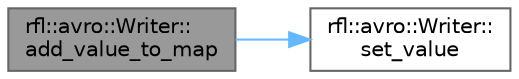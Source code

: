 digraph "rfl::avro::Writer::add_value_to_map"
{
 // LATEX_PDF_SIZE
  bgcolor="transparent";
  edge [fontname=Helvetica,fontsize=10,labelfontname=Helvetica,labelfontsize=10];
  node [fontname=Helvetica,fontsize=10,shape=box,height=0.2,width=0.4];
  rankdir="LR";
  Node1 [id="Node000001",label="rfl::avro::Writer::\ladd_value_to_map",height=0.2,width=0.4,color="gray40", fillcolor="grey60", style="filled", fontcolor="black",tooltip=" "];
  Node1 -> Node2 [id="edge2_Node000001_Node000002",color="steelblue1",style="solid",tooltip=" "];
  Node2 [id="Node000002",label="rfl::avro::Writer::\lset_value",height=0.2,width=0.4,color="grey40", fillcolor="white", style="filled",URL="$classrfl_1_1avro_1_1_writer.html#a77ab71eca0abd5763fcd8c459d5018aa",tooltip=" "];
}
